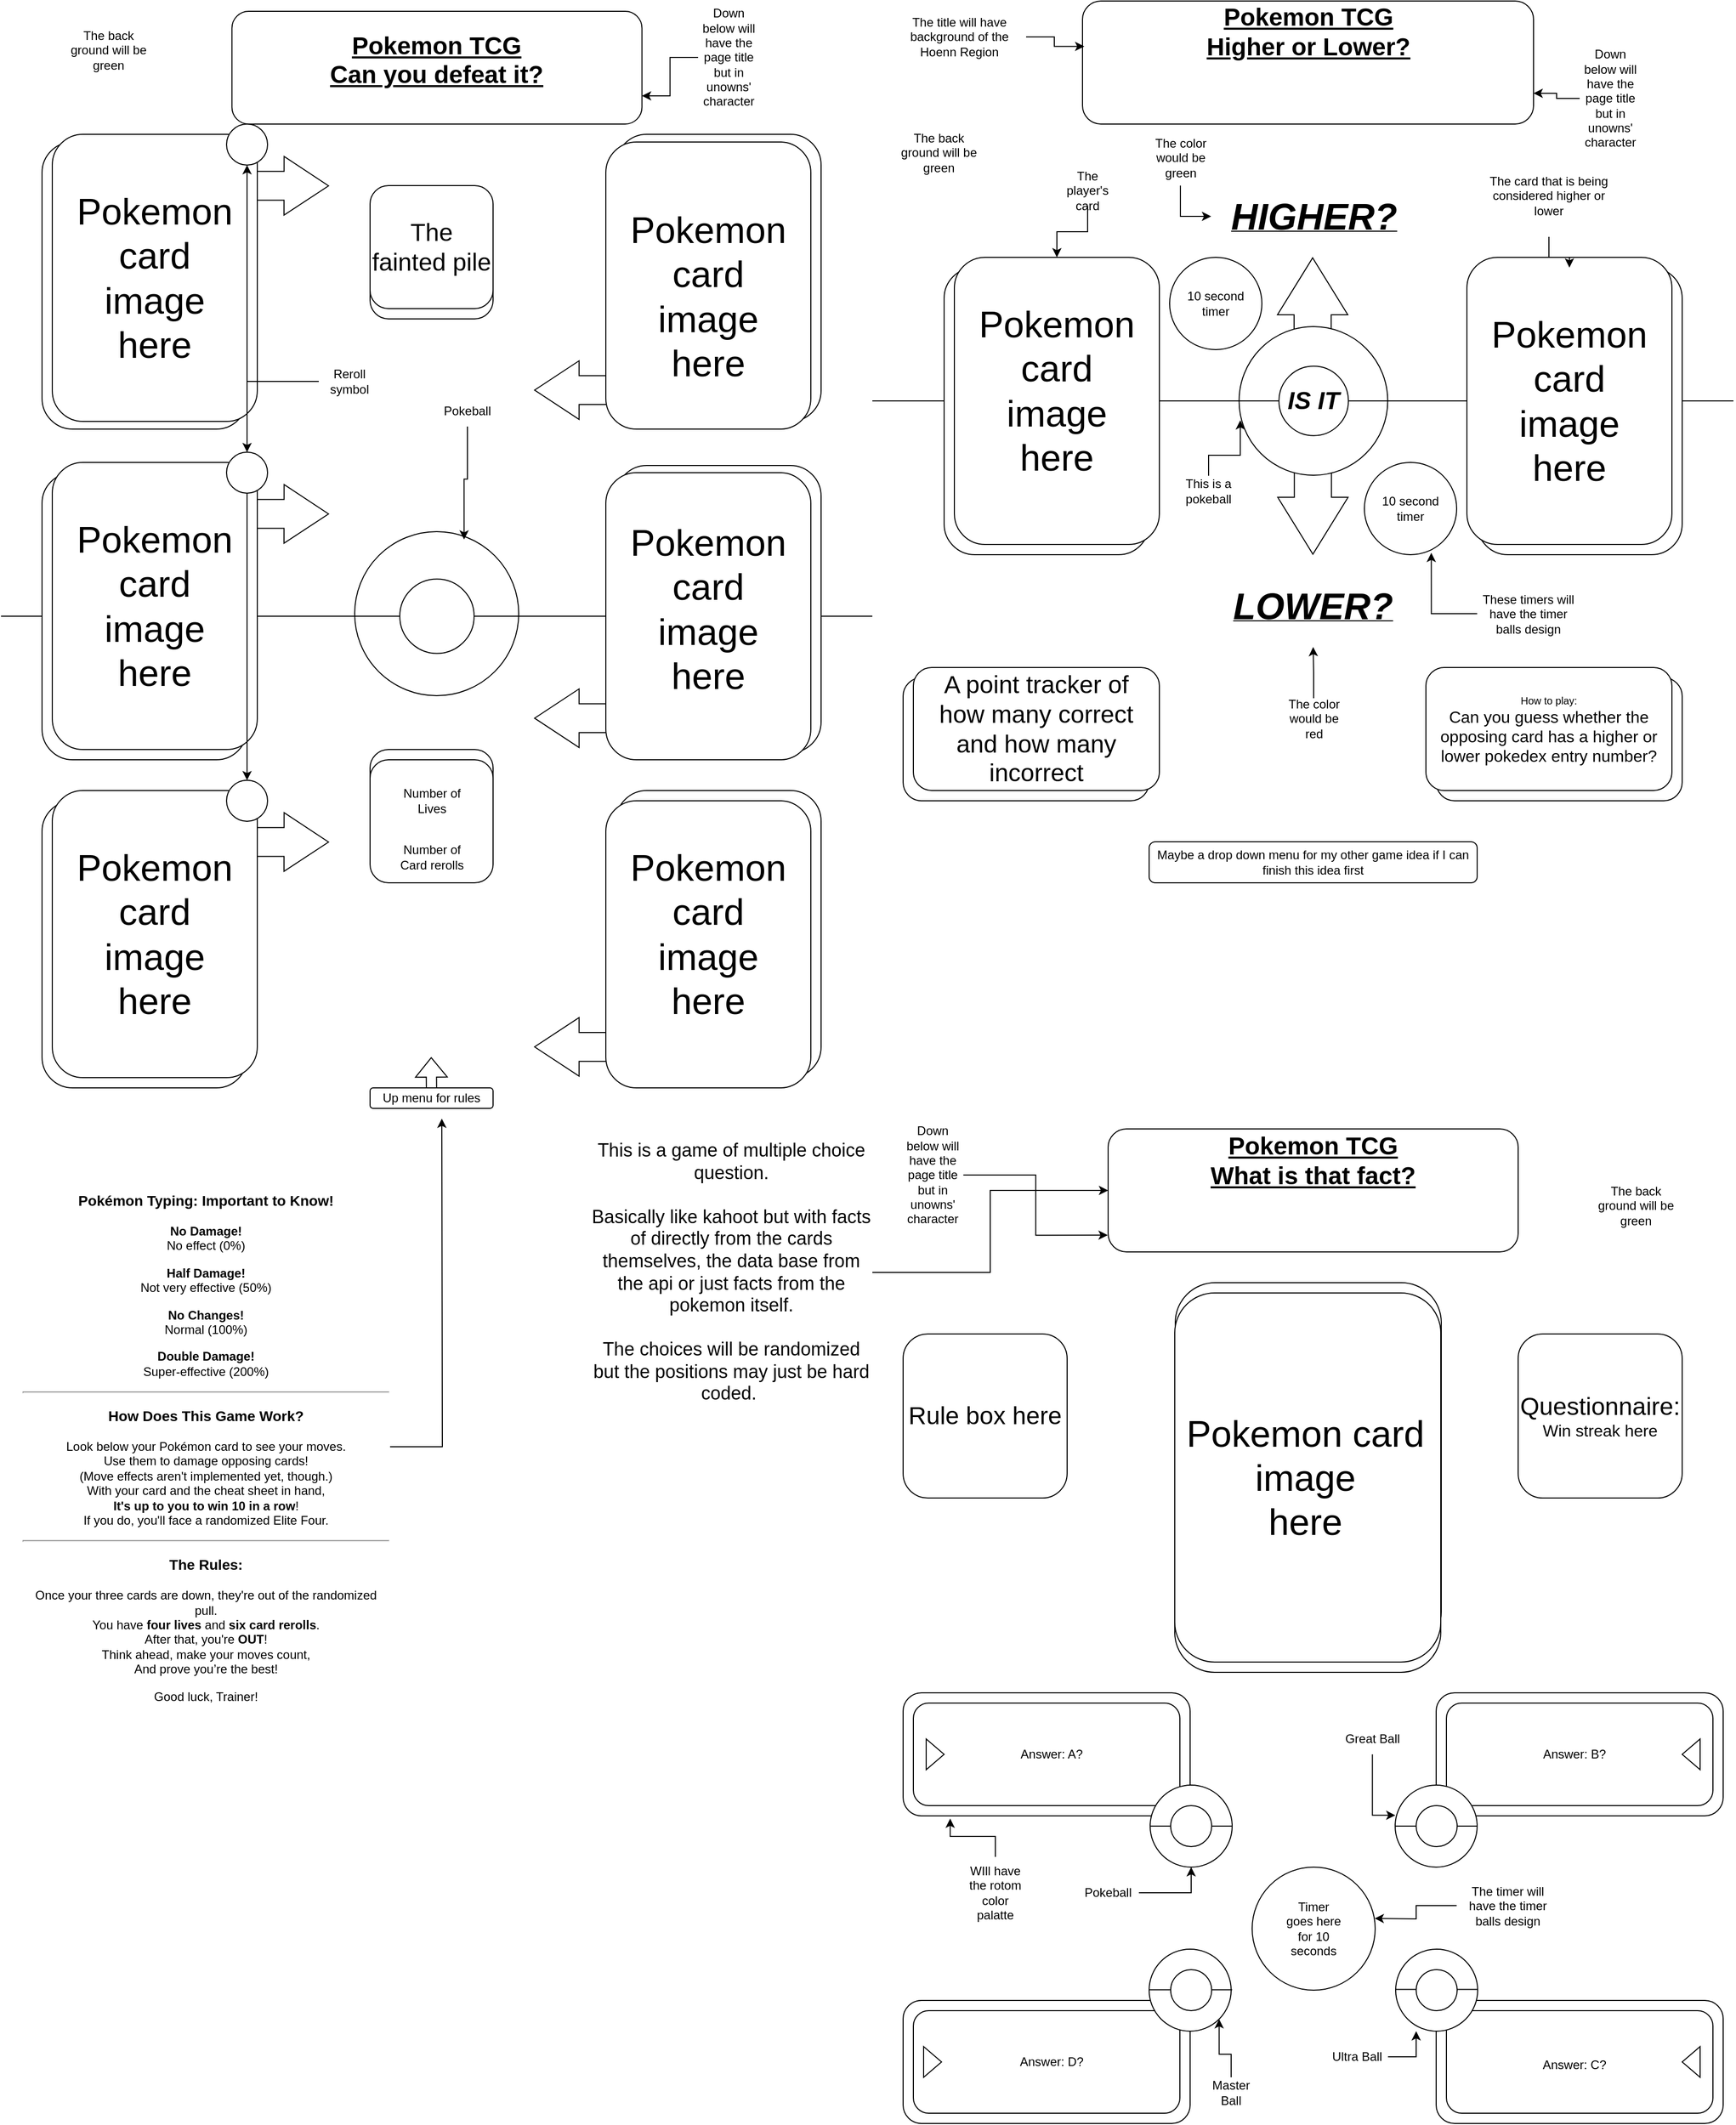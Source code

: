 <mxfile version="24.7.16">
  <diagram name="Page-1" id="gQNSO0fldPUX15JqT65q">
    <mxGraphModel dx="1193" dy="1967" grid="1" gridSize="10" guides="1" tooltips="1" connect="1" arrows="1" fold="1" page="1" pageScale="1" pageWidth="850" pageHeight="1100" math="0" shadow="0">
      <root>
        <mxCell id="0" />
        <mxCell id="1" parent="0" />
        <mxCell id="GwmX7n52m_noJ4MPf2nf-165" value="" style="shape=flexArrow;endArrow=classic;html=1;rounded=0;" edge="1" parent="1">
          <mxGeometry width="50" height="50" relative="1" as="geometry">
            <mxPoint x="420" y="-30" as="sourcePoint" />
            <mxPoint x="419.68" y="-70" as="targetPoint" />
          </mxGeometry>
        </mxCell>
        <mxCell id="GwmX7n52m_noJ4MPf2nf-162" value="" style="rounded=1;whiteSpace=wrap;html=1;" vertex="1" parent="1">
          <mxGeometry x="360" y="-370" width="120" height="120" as="geometry" />
        </mxCell>
        <mxCell id="GwmX7n52m_noJ4MPf2nf-132" value="" style="ellipse;whiteSpace=wrap;html=1;aspect=fixed;" vertex="1" parent="1">
          <mxGeometry x="345" y="-582.5" width="160" height="160" as="geometry" />
        </mxCell>
        <mxCell id="GwmX7n52m_noJ4MPf2nf-134" value="" style="endArrow=none;html=1;rounded=0;" edge="1" parent="1">
          <mxGeometry width="50" height="50" relative="1" as="geometry">
            <mxPoint y="-500" as="sourcePoint" />
            <mxPoint x="850" y="-500" as="targetPoint" />
          </mxGeometry>
        </mxCell>
        <mxCell id="GwmX7n52m_noJ4MPf2nf-127" value="" style="shape=flexArrow;endArrow=classic;html=1;rounded=0;width=28.125;endSize=14.131;endWidth=28.066;" edge="1" parent="1">
          <mxGeometry width="50" height="50" relative="1" as="geometry">
            <mxPoint x="640" y="-720.53" as="sourcePoint" />
            <mxPoint x="520" y="-720.53" as="targetPoint" />
          </mxGeometry>
        </mxCell>
        <mxCell id="GwmX7n52m_noJ4MPf2nf-125" value="" style="shape=flexArrow;endArrow=classic;html=1;rounded=0;width=28.125;endSize=14.131;endWidth=28.066;" edge="1" parent="1">
          <mxGeometry width="50" height="50" relative="1" as="geometry">
            <mxPoint x="640" y="-80" as="sourcePoint" />
            <mxPoint x="520" y="-80" as="targetPoint" />
          </mxGeometry>
        </mxCell>
        <mxCell id="GwmX7n52m_noJ4MPf2nf-126" value="" style="shape=flexArrow;endArrow=classic;html=1;rounded=0;width=28.125;endSize=14.131;endWidth=28.066;" edge="1" parent="1">
          <mxGeometry width="50" height="50" relative="1" as="geometry">
            <mxPoint x="640" y="-400.53" as="sourcePoint" />
            <mxPoint x="520" y="-400.53" as="targetPoint" />
          </mxGeometry>
        </mxCell>
        <mxCell id="GwmX7n52m_noJ4MPf2nf-124" value="" style="shape=flexArrow;endArrow=classic;html=1;rounded=0;width=28.125;endSize=14.131;endWidth=28.066;" edge="1" parent="1">
          <mxGeometry width="50" height="50" relative="1" as="geometry">
            <mxPoint x="190" y="-920" as="sourcePoint" />
            <mxPoint x="320" y="-919.74" as="targetPoint" />
          </mxGeometry>
        </mxCell>
        <mxCell id="GwmX7n52m_noJ4MPf2nf-123" value="" style="shape=flexArrow;endArrow=classic;html=1;rounded=0;width=28.125;endSize=14.131;endWidth=28.066;" edge="1" parent="1">
          <mxGeometry width="50" height="50" relative="1" as="geometry">
            <mxPoint x="190" y="-600" as="sourcePoint" />
            <mxPoint x="320" y="-599.74" as="targetPoint" />
          </mxGeometry>
        </mxCell>
        <mxCell id="GwmX7n52m_noJ4MPf2nf-121" value="" style="shape=flexArrow;endArrow=classic;html=1;rounded=0;width=28.125;endSize=14.131;endWidth=28.066;" edge="1" parent="1">
          <mxGeometry width="50" height="50" relative="1" as="geometry">
            <mxPoint x="190" y="-280" as="sourcePoint" />
            <mxPoint x="320" y="-279.74" as="targetPoint" />
          </mxGeometry>
        </mxCell>
        <mxCell id="5glFlV0Qo57VCIOPuQPb-4" value="" style="shape=flexArrow;endArrow=classic;html=1;rounded=0;endWidth=31.429;endSize=18.171;width=36.19;" parent="1" edge="1">
          <mxGeometry width="50" height="50" relative="1" as="geometry">
            <mxPoint x="1279.5" y="-730" as="sourcePoint" />
            <mxPoint x="1279.5" y="-850" as="targetPoint" />
          </mxGeometry>
        </mxCell>
        <mxCell id="5glFlV0Qo57VCIOPuQPb-5" value="" style="shape=flexArrow;endArrow=classic;html=1;rounded=0;endWidth=31.429;endSize=18.171;width=36.19;" parent="1" edge="1">
          <mxGeometry width="50" height="50" relative="1" as="geometry">
            <mxPoint x="1279.75" y="-680" as="sourcePoint" />
            <mxPoint x="1279.75" y="-560" as="targetPoint" />
          </mxGeometry>
        </mxCell>
        <mxCell id="GwmX7n52m_noJ4MPf2nf-8" value="" style="ellipse;whiteSpace=wrap;html=1;aspect=fixed;" vertex="1" parent="1">
          <mxGeometry x="1207.75" y="-782.5" width="145" height="145" as="geometry" />
        </mxCell>
        <mxCell id="GwmX7n52m_noJ4MPf2nf-17" value="" style="endArrow=none;html=1;rounded=0;" edge="1" parent="1">
          <mxGeometry width="50" height="50" relative="1" as="geometry">
            <mxPoint x="850" y="-710" as="sourcePoint" />
            <mxPoint x="1690" y="-710" as="targetPoint" />
          </mxGeometry>
        </mxCell>
        <mxCell id="GwmX7n52m_noJ4MPf2nf-12" value="" style="rounded=1;whiteSpace=wrap;html=1;" vertex="1" parent="1">
          <mxGeometry x="1440" y="-840" width="200" height="280" as="geometry" />
        </mxCell>
        <mxCell id="GwmX7n52m_noJ4MPf2nf-11" value="" style="rounded=1;whiteSpace=wrap;html=1;" vertex="1" parent="1">
          <mxGeometry x="920" y="-840" width="200" height="280" as="geometry" />
        </mxCell>
        <mxCell id="5glFlV0Qo57VCIOPuQPb-1" value="" style="rounded=1;whiteSpace=wrap;html=1;" parent="1" vertex="1">
          <mxGeometry x="1055" y="-1100" width="440" height="120" as="geometry" />
        </mxCell>
        <mxCell id="5glFlV0Qo57VCIOPuQPb-2" value="" style="rounded=1;whiteSpace=wrap;html=1;" parent="1" vertex="1">
          <mxGeometry x="930" y="-850" width="200" height="280" as="geometry" />
        </mxCell>
        <mxCell id="5glFlV0Qo57VCIOPuQPb-3" value="" style="rounded=1;whiteSpace=wrap;html=1;" parent="1" vertex="1">
          <mxGeometry x="1430" y="-850" width="200" height="280" as="geometry" />
        </mxCell>
        <mxCell id="5glFlV0Qo57VCIOPuQPb-6" value="&lt;u&gt;Pokemon TCG&lt;br&gt;Higher or Lower?&lt;/u&gt;" style="text;strokeColor=none;fillColor=none;html=1;fontSize=24;fontStyle=1;verticalAlign=middle;align=center;" parent="1" vertex="1">
          <mxGeometry x="1065" y="-1100" width="420" height="60" as="geometry" />
        </mxCell>
        <mxCell id="5glFlV0Qo57VCIOPuQPb-7" value="&lt;font style=&quot;font-size: 36px;&quot;&gt;Pokemon card image&lt;/font&gt;&lt;div&gt;&lt;span style=&quot;font-size: 36px;&quot;&gt;here&lt;/span&gt;&lt;/div&gt;" style="text;html=1;align=center;verticalAlign=middle;whiteSpace=wrap;rounded=0;" parent="1" vertex="1">
          <mxGeometry x="940" y="-850" width="180" height="260" as="geometry" />
        </mxCell>
        <mxCell id="5glFlV0Qo57VCIOPuQPb-8" value="&lt;font style=&quot;font-size: 36px;&quot;&gt;Pokemon card image&lt;/font&gt;&lt;div&gt;&lt;font style=&quot;font-size: 36px;&quot;&gt;here&lt;/font&gt;&lt;/div&gt;" style="text;html=1;align=center;verticalAlign=middle;whiteSpace=wrap;rounded=0;" parent="1" vertex="1">
          <mxGeometry x="1440" y="-840" width="180" height="260" as="geometry" />
        </mxCell>
        <mxCell id="5glFlV0Qo57VCIOPuQPb-10" value="&lt;b&gt;&lt;i&gt;&lt;u&gt;&lt;font style=&quot;font-size: 36px;&quot;&gt;HIGHER?&lt;/font&gt;&lt;/u&gt;&lt;/i&gt;&lt;/b&gt;" style="text;html=1;align=center;verticalAlign=middle;whiteSpace=wrap;rounded=0;" parent="1" vertex="1">
          <mxGeometry x="1180.5" y="-930" width="200" height="80" as="geometry" />
        </mxCell>
        <mxCell id="GwmX7n52m_noJ4MPf2nf-15" style="edgeStyle=orthogonalEdgeStyle;rounded=0;orthogonalLoop=1;jettySize=auto;html=1;entryX=0;entryY=0.5;entryDx=0;entryDy=0;" edge="1" parent="1" source="5glFlV0Qo57VCIOPuQPb-12" target="5glFlV0Qo57VCIOPuQPb-10">
          <mxGeometry relative="1" as="geometry" />
        </mxCell>
        <mxCell id="5glFlV0Qo57VCIOPuQPb-12" value="The color would be green" style="text;html=1;align=center;verticalAlign=middle;whiteSpace=wrap;rounded=0;" parent="1" vertex="1">
          <mxGeometry x="1120.5" y="-975" width="60" height="55" as="geometry" />
        </mxCell>
        <mxCell id="5glFlV0Qo57VCIOPuQPb-13" value="&lt;b&gt;&lt;i&gt;&lt;u&gt;&lt;font style=&quot;font-size: 36px;&quot;&gt;LOWER?&lt;/font&gt;&lt;/u&gt;&lt;/i&gt;&lt;/b&gt;" style="text;html=1;align=center;verticalAlign=middle;whiteSpace=wrap;rounded=0;" parent="1" vertex="1">
          <mxGeometry x="1180" y="-550" width="200" height="80" as="geometry" />
        </mxCell>
        <mxCell id="5glFlV0Qo57VCIOPuQPb-14" style="edgeStyle=orthogonalEdgeStyle;rounded=0;orthogonalLoop=1;jettySize=auto;html=1;" parent="1" source="5glFlV0Qo57VCIOPuQPb-15" target="5glFlV0Qo57VCIOPuQPb-13" edge="1">
          <mxGeometry relative="1" as="geometry" />
        </mxCell>
        <mxCell id="5glFlV0Qo57VCIOPuQPb-15" value="The color would be red" style="text;html=1;align=center;verticalAlign=middle;whiteSpace=wrap;rounded=0;" parent="1" vertex="1">
          <mxGeometry x="1250.5" y="-420" width="60" height="40" as="geometry" />
        </mxCell>
        <mxCell id="5glFlV0Qo57VCIOPuQPb-17" style="edgeStyle=orthogonalEdgeStyle;rounded=0;orthogonalLoop=1;jettySize=auto;html=1;" parent="1" source="5glFlV0Qo57VCIOPuQPb-18" target="5glFlV0Qo57VCIOPuQPb-7" edge="1">
          <mxGeometry relative="1" as="geometry" />
        </mxCell>
        <mxCell id="5glFlV0Qo57VCIOPuQPb-18" value="The player&#39;s&lt;div&gt;card&lt;/div&gt;" style="text;html=1;align=center;verticalAlign=middle;whiteSpace=wrap;rounded=0;" parent="1" vertex="1">
          <mxGeometry x="1030" y="-930" width="60" height="30" as="geometry" />
        </mxCell>
        <mxCell id="5glFlV0Qo57VCIOPuQPb-19" style="edgeStyle=orthogonalEdgeStyle;rounded=0;orthogonalLoop=1;jettySize=auto;html=1;" parent="1" source="5glFlV0Qo57VCIOPuQPb-20" target="5glFlV0Qo57VCIOPuQPb-8" edge="1">
          <mxGeometry relative="1" as="geometry" />
        </mxCell>
        <mxCell id="5glFlV0Qo57VCIOPuQPb-20" value="The card that is being considered higher or lower" style="text;html=1;align=center;verticalAlign=middle;whiteSpace=wrap;rounded=0;" parent="1" vertex="1">
          <mxGeometry x="1450" y="-950" width="120" height="80" as="geometry" />
        </mxCell>
        <mxCell id="5glFlV0Qo57VCIOPuQPb-21" style="edgeStyle=orthogonalEdgeStyle;rounded=0;orthogonalLoop=1;jettySize=auto;html=1;entryX=0.004;entryY=0.369;entryDx=0;entryDy=0;entryPerimeter=0;" parent="1" source="5glFlV0Qo57VCIOPuQPb-22" target="5glFlV0Qo57VCIOPuQPb-1" edge="1">
          <mxGeometry relative="1" as="geometry" />
        </mxCell>
        <mxCell id="5glFlV0Qo57VCIOPuQPb-22" value="The title will have background of the Hoenn Region" style="text;html=1;align=center;verticalAlign=middle;whiteSpace=wrap;rounded=0;" parent="1" vertex="1">
          <mxGeometry x="870" y="-1090" width="130" height="50" as="geometry" />
        </mxCell>
        <mxCell id="5glFlV0Qo57VCIOPuQPb-23" value="Down below will have the page title but in unowns&#39; character" style="text;html=1;align=center;verticalAlign=middle;whiteSpace=wrap;rounded=0;" parent="1" vertex="1">
          <mxGeometry x="1540" y="-1020" width="60" height="30" as="geometry" />
        </mxCell>
        <mxCell id="5glFlV0Qo57VCIOPuQPb-24" style="edgeStyle=orthogonalEdgeStyle;rounded=0;orthogonalLoop=1;jettySize=auto;html=1;entryX=1;entryY=0.75;entryDx=0;entryDy=0;" parent="1" source="5glFlV0Qo57VCIOPuQPb-23" target="5glFlV0Qo57VCIOPuQPb-1" edge="1">
          <mxGeometry relative="1" as="geometry" />
        </mxCell>
        <mxCell id="GwmX7n52m_noJ4MPf2nf-3" value="" style="rounded=1;whiteSpace=wrap;html=1;" vertex="1" parent="1">
          <mxGeometry x="880" y="-440" width="240" height="120" as="geometry" />
        </mxCell>
        <mxCell id="GwmX7n52m_noJ4MPf2nf-5" value="" style="rounded=1;whiteSpace=wrap;html=1;" vertex="1" parent="1">
          <mxGeometry x="1400" y="-440" width="240" height="120" as="geometry" />
        </mxCell>
        <mxCell id="GwmX7n52m_noJ4MPf2nf-6" value="The back ground will be green&lt;div&gt;&lt;br&gt;&lt;/div&gt;" style="text;html=1;align=center;verticalAlign=middle;whiteSpace=wrap;rounded=0;" vertex="1" parent="1">
          <mxGeometry x="870" y="-970" width="90" height="50" as="geometry" />
        </mxCell>
        <mxCell id="GwmX7n52m_noJ4MPf2nf-7" value="" style="ellipse;whiteSpace=wrap;html=1;aspect=fixed;" vertex="1" parent="1">
          <mxGeometry x="1246.63" y="-743.88" width="67.75" height="67.75" as="geometry" />
        </mxCell>
        <mxCell id="5glFlV0Qo57VCIOPuQPb-9" value="&lt;span style=&quot;font-size: 24px;&quot;&gt;&lt;b&gt;&lt;i&gt;IS IT&lt;/i&gt;&lt;/b&gt;&lt;/span&gt;" style="text;html=1;align=center;verticalAlign=middle;whiteSpace=wrap;rounded=0;" parent="1" vertex="1">
          <mxGeometry x="1253.25" y="-730" width="54.5" height="40" as="geometry" />
        </mxCell>
        <mxCell id="GwmX7n52m_noJ4MPf2nf-13" value="&lt;font style=&quot;font-size: 10px;&quot;&gt;How to play:&lt;/font&gt;&lt;div&gt;&lt;font size=&quot;3&quot;&gt;Can you guess whether the opposing card has a higher or lower pokedex entry number?&lt;/font&gt;&lt;/div&gt;" style="rounded=1;whiteSpace=wrap;html=1;" vertex="1" parent="1">
          <mxGeometry x="1390" y="-450" width="240" height="120" as="geometry" />
        </mxCell>
        <mxCell id="GwmX7n52m_noJ4MPf2nf-14" value="" style="rounded=1;whiteSpace=wrap;html=1;" vertex="1" parent="1">
          <mxGeometry x="890" y="-450" width="240" height="120" as="geometry" />
        </mxCell>
        <mxCell id="GwmX7n52m_noJ4MPf2nf-4" value="&lt;font style=&quot;font-size: 24px;&quot;&gt;A point tracker of how many correct and how many incorrect&lt;/font&gt;" style="text;html=1;align=center;verticalAlign=middle;whiteSpace=wrap;rounded=0;" vertex="1" parent="1">
          <mxGeometry x="900" y="-440" width="220" height="100" as="geometry" />
        </mxCell>
        <mxCell id="GwmX7n52m_noJ4MPf2nf-18" value="This is a pokemball" style="text;html=1;align=center;verticalAlign=middle;whiteSpace=wrap;rounded=0;" vertex="1" parent="1">
          <mxGeometry x="1330" y="-630" width="60" height="30" as="geometry" />
        </mxCell>
        <mxCell id="GwmX7n52m_noJ4MPf2nf-25" value="" style="ellipse;whiteSpace=wrap;html=1;aspect=fixed;" vertex="1" parent="1">
          <mxGeometry x="1330" y="-650" width="90" height="90" as="geometry" />
        </mxCell>
        <mxCell id="GwmX7n52m_noJ4MPf2nf-26" value="" style="ellipse;whiteSpace=wrap;html=1;aspect=fixed;" vertex="1" parent="1">
          <mxGeometry x="1140" y="-850" width="90" height="90" as="geometry" />
        </mxCell>
        <mxCell id="GwmX7n52m_noJ4MPf2nf-27" value="10 second timer&lt;span style=&quot;color: rgba(0, 0, 0, 0); font-family: monospace; font-size: 0px; text-align: start; text-wrap: nowrap;&quot;&gt;%3CmxGraphModel%3E%3Croot%3E%3CmxCell%20id%3D%220%22%2F%3E%3CmxCell%20id%3D%221%22%20parent%3D%220%22%2F%3E%3CmxCell%20id%3D%222%22%20value%3D%22%22%20style%3D%22ellipse%3BwhiteSpace%3Dwrap%3Bhtml%3D1%3Baspect%3Dfixed%3B%22%20vertex%3D%221%22%20parent%3D%221%22%3E%3CmxGeometry%20x%3D%221330%22%20y%3D%22-650%22%20width%3D%2290%22%20height%3D%2290%22%20as%3D%22geometry%22%2F%3E%3C%2FmxCell%3E%3C%2Froot%3E%3C%2FmxGraphModel%3E&lt;/span&gt;" style="text;html=1;align=center;verticalAlign=middle;whiteSpace=wrap;rounded=0;" vertex="1" parent="1">
          <mxGeometry x="1155" y="-820" width="60" height="30" as="geometry" />
        </mxCell>
        <mxCell id="GwmX7n52m_noJ4MPf2nf-29" value="10 second timer&lt;span style=&quot;color: rgba(0, 0, 0, 0); font-family: monospace; font-size: 0px; text-align: start; text-wrap: nowrap;&quot;&gt;%3CmxGraphModel%3E%3Croot%3E%3CmxCell%20id%3D%220%22%2F%3E%3CmxCell%20id%3D%221%22%20parent%3D%220%22%2F%3E%3CmxCell%20id%3D%222%22%20value%3D%22%22%20style%3D%22ellipse%3BwhiteSpace%3Dwrap%3Bhtml%3D1%3Baspect%3Dfixed%3B%22%20vertex%3D%221%22%20parent%3D%221%22%3E%3CmxGeometry%20x%3D%221330%22%20y%3D%22-650%22%20width%3D%2290%22%20height%3D%2290%22%20as%3D%22geometry%22%2F%3E%3C%2FmxCell%3E%3C%2Froot%3E%3C%2FmxGraphModel%3E&lt;/span&gt;" style="text;html=1;align=center;verticalAlign=middle;whiteSpace=wrap;rounded=0;" vertex="1" parent="1">
          <mxGeometry x="1345" y="-640" width="60" height="70" as="geometry" />
        </mxCell>
        <mxCell id="GwmX7n52m_noJ4MPf2nf-30" value="Maybe a drop down menu for my other game idea if I can finish this idea first" style="rounded=1;whiteSpace=wrap;html=1;" vertex="1" parent="1">
          <mxGeometry x="1120" y="-280" width="320" height="40" as="geometry" />
        </mxCell>
        <mxCell id="GwmX7n52m_noJ4MPf2nf-32" value="&lt;u style=&quot;font-size: 24px; font-weight: 700; text-wrap: nowrap;&quot;&gt;Pokemon TCG&lt;br&gt;What is that fact?&lt;/u&gt;&lt;div&gt;&lt;u style=&quot;font-size: 24px; font-weight: 700; text-wrap: nowrap;&quot;&gt;&lt;br&gt;&lt;/u&gt;&lt;/div&gt;&lt;div&gt;&lt;u style=&quot;font-size: 24px; font-weight: 700; text-wrap: nowrap;&quot;&gt;&lt;br&gt;&lt;/u&gt;&lt;/div&gt;" style="rounded=1;whiteSpace=wrap;html=1;" vertex="1" parent="1">
          <mxGeometry x="1080" width="400" height="120" as="geometry" />
        </mxCell>
        <mxCell id="GwmX7n52m_noJ4MPf2nf-90" style="edgeStyle=orthogonalEdgeStyle;rounded=0;orthogonalLoop=1;jettySize=auto;html=1;entryX=0;entryY=0.5;entryDx=0;entryDy=0;" edge="1" parent="1" source="GwmX7n52m_noJ4MPf2nf-33" target="GwmX7n52m_noJ4MPf2nf-32">
          <mxGeometry relative="1" as="geometry">
            <mxPoint x="850" y="340" as="targetPoint" />
          </mxGeometry>
        </mxCell>
        <mxCell id="GwmX7n52m_noJ4MPf2nf-33" value="&lt;font style=&quot;font-size: 18px;&quot;&gt;This is a game of multiple choice question.&lt;br&gt;&lt;br&gt;Basically like kahoot but with facts of directly from the cards themselves, the data base from the api or just facts from the pokemon itself.&lt;/font&gt;&lt;div&gt;&lt;font style=&quot;font-size: 18px;&quot;&gt;&lt;br&gt;&lt;/font&gt;&lt;/div&gt;&lt;div&gt;&lt;font style=&quot;font-size: 18px;&quot;&gt;The choices will be randomized but the positions may just be hard coded.&amp;nbsp;&lt;/font&gt;&lt;/div&gt;" style="text;html=1;align=center;verticalAlign=middle;whiteSpace=wrap;rounded=0;" vertex="1" parent="1">
          <mxGeometry x="575" y="10" width="275" height="260" as="geometry" />
        </mxCell>
        <mxCell id="GwmX7n52m_noJ4MPf2nf-39" value="" style="rounded=1;whiteSpace=wrap;html=1;" vertex="1" parent="1">
          <mxGeometry x="1145.5" y="150" width="259.5" height="360" as="geometry" />
        </mxCell>
        <mxCell id="GwmX7n52m_noJ4MPf2nf-40" value="" style="rounded=1;whiteSpace=wrap;html=1;" vertex="1" parent="1">
          <mxGeometry x="1145" y="170" width="259.5" height="360" as="geometry" />
        </mxCell>
        <mxCell id="GwmX7n52m_noJ4MPf2nf-41" value="" style="rounded=1;whiteSpace=wrap;html=1;" vertex="1" parent="1">
          <mxGeometry x="1145" y="160" width="259.5" height="360" as="geometry" />
        </mxCell>
        <mxCell id="GwmX7n52m_noJ4MPf2nf-42" value="&lt;font style=&quot;font-size: 36px;&quot;&gt;Pokemon card image&lt;/font&gt;&lt;div&gt;&lt;span style=&quot;font-size: 36px;&quot;&gt;here&lt;/span&gt;&lt;/div&gt;" style="text;html=1;align=center;verticalAlign=middle;whiteSpace=wrap;rounded=0;" vertex="1" parent="1">
          <mxGeometry x="1155" y="170" width="235" height="340" as="geometry" />
        </mxCell>
        <mxCell id="GwmX7n52m_noJ4MPf2nf-43" value="" style="rounded=1;whiteSpace=wrap;html=1;" vertex="1" parent="1">
          <mxGeometry x="880" y="550" width="280" height="120" as="geometry" />
        </mxCell>
        <mxCell id="GwmX7n52m_noJ4MPf2nf-45" value="" style="rounded=1;whiteSpace=wrap;html=1;" vertex="1" parent="1">
          <mxGeometry x="880" y="850" width="280" height="120" as="geometry" />
        </mxCell>
        <mxCell id="GwmX7n52m_noJ4MPf2nf-64" style="edgeStyle=orthogonalEdgeStyle;rounded=0;orthogonalLoop=1;jettySize=auto;html=1;entryX=0.5;entryY=1;entryDx=0;entryDy=0;" edge="1" parent="1" source="GwmX7n52m_noJ4MPf2nf-63" target="GwmX7n52m_noJ4MPf2nf-48">
          <mxGeometry relative="1" as="geometry" />
        </mxCell>
        <mxCell id="GwmX7n52m_noJ4MPf2nf-63" value="Pokeball" style="text;html=1;align=center;verticalAlign=middle;whiteSpace=wrap;rounded=0;" vertex="1" parent="1">
          <mxGeometry x="1050" y="730" width="60" height="30" as="geometry" />
        </mxCell>
        <mxCell id="GwmX7n52m_noJ4MPf2nf-65" value="&lt;div&gt;Great Ball&lt;/div&gt;" style="text;html=1;align=center;verticalAlign=middle;whiteSpace=wrap;rounded=0;" vertex="1" parent="1">
          <mxGeometry x="1307.75" y="580" width="60" height="30" as="geometry" />
        </mxCell>
        <mxCell id="GwmX7n52m_noJ4MPf2nf-67" style="edgeStyle=orthogonalEdgeStyle;rounded=0;orthogonalLoop=1;jettySize=auto;html=1;entryX=0.003;entryY=0.368;entryDx=0;entryDy=0;entryPerimeter=0;" edge="1" parent="1" source="GwmX7n52m_noJ4MPf2nf-65" target="GwmX7n52m_noJ4MPf2nf-50">
          <mxGeometry relative="1" as="geometry" />
        </mxCell>
        <mxCell id="GwmX7n52m_noJ4MPf2nf-68" value="Ultra Ball" style="text;html=1;align=center;verticalAlign=middle;whiteSpace=wrap;rounded=0;" vertex="1" parent="1">
          <mxGeometry x="1293" y="890" width="60" height="30" as="geometry" />
        </mxCell>
        <mxCell id="GwmX7n52m_noJ4MPf2nf-69" style="edgeStyle=orthogonalEdgeStyle;rounded=0;orthogonalLoop=1;jettySize=auto;html=1;entryX=0.25;entryY=1;entryDx=0;entryDy=0;entryPerimeter=0;" edge="1" parent="1" source="GwmX7n52m_noJ4MPf2nf-68" target="GwmX7n52m_noJ4MPf2nf-49">
          <mxGeometry relative="1" as="geometry" />
        </mxCell>
        <mxCell id="GwmX7n52m_noJ4MPf2nf-85" style="edgeStyle=orthogonalEdgeStyle;rounded=0;orthogonalLoop=1;jettySize=auto;html=1;entryX=1;entryY=1;entryDx=0;entryDy=0;" edge="1" parent="1" source="GwmX7n52m_noJ4MPf2nf-70" target="GwmX7n52m_noJ4MPf2nf-79">
          <mxGeometry relative="1" as="geometry" />
        </mxCell>
        <mxCell id="GwmX7n52m_noJ4MPf2nf-70" value="Master Ball" style="text;html=1;align=center;verticalAlign=middle;whiteSpace=wrap;rounded=0;" vertex="1" parent="1">
          <mxGeometry x="1170" y="925" width="60" height="30" as="geometry" />
        </mxCell>
        <mxCell id="GwmX7n52m_noJ4MPf2nf-73" value="" style="rounded=1;whiteSpace=wrap;html=1;" vertex="1" parent="1">
          <mxGeometry x="890" y="560" width="260" height="100" as="geometry" />
        </mxCell>
        <mxCell id="GwmX7n52m_noJ4MPf2nf-48" value="" style="ellipse;whiteSpace=wrap;html=1;aspect=fixed;" vertex="1" parent="1">
          <mxGeometry x="1121" y="640" width="80" height="80" as="geometry" />
        </mxCell>
        <mxCell id="GwmX7n52m_noJ4MPf2nf-57" value="" style="endArrow=none;html=1;rounded=0;entryX=0;entryY=0.5;entryDx=0;entryDy=0;exitX=1;exitY=0.5;exitDx=0;exitDy=0;" edge="1" parent="1">
          <mxGeometry width="50" height="50" relative="1" as="geometry">
            <mxPoint x="1201" y="680" as="sourcePoint" />
            <mxPoint x="1121" y="680" as="targetPoint" />
          </mxGeometry>
        </mxCell>
        <mxCell id="GwmX7n52m_noJ4MPf2nf-51" value="" style="ellipse;whiteSpace=wrap;html=1;aspect=fixed;" vertex="1" parent="1">
          <mxGeometry x="1141" y="660" width="40" height="40" as="geometry" />
        </mxCell>
        <mxCell id="GwmX7n52m_noJ4MPf2nf-76" value="" style="rounded=1;whiteSpace=wrap;html=1;" vertex="1" parent="1">
          <mxGeometry x="1400" y="550" width="280" height="120" as="geometry" />
        </mxCell>
        <mxCell id="GwmX7n52m_noJ4MPf2nf-77" value="" style="rounded=1;whiteSpace=wrap;html=1;" vertex="1" parent="1">
          <mxGeometry x="1410" y="560" width="260" height="100" as="geometry" />
        </mxCell>
        <mxCell id="GwmX7n52m_noJ4MPf2nf-50" value="" style="ellipse;whiteSpace=wrap;html=1;aspect=fixed;" vertex="1" parent="1">
          <mxGeometry x="1360" y="640" width="80" height="80" as="geometry" />
        </mxCell>
        <mxCell id="GwmX7n52m_noJ4MPf2nf-59" value="" style="endArrow=none;html=1;rounded=0;entryX=0;entryY=0.5;entryDx=0;entryDy=0;exitX=1;exitY=0.5;exitDx=0;exitDy=0;" edge="1" parent="1">
          <mxGeometry width="50" height="50" relative="1" as="geometry">
            <mxPoint x="1440" y="680" as="sourcePoint" />
            <mxPoint x="1360" y="680" as="targetPoint" />
          </mxGeometry>
        </mxCell>
        <mxCell id="GwmX7n52m_noJ4MPf2nf-53" value="" style="ellipse;whiteSpace=wrap;html=1;aspect=fixed;" vertex="1" parent="1">
          <mxGeometry x="1380.5" y="660" width="40" height="40" as="geometry" />
        </mxCell>
        <mxCell id="GwmX7n52m_noJ4MPf2nf-78" value="" style="rounded=1;whiteSpace=wrap;html=1;" vertex="1" parent="1">
          <mxGeometry x="890" y="860" width="260" height="100" as="geometry" />
        </mxCell>
        <mxCell id="GwmX7n52m_noJ4MPf2nf-81" value="" style="endArrow=none;html=1;rounded=0;entryX=0;entryY=0.5;entryDx=0;entryDy=0;exitX=1;exitY=0.5;exitDx=0;exitDy=0;" edge="1" parent="1" target="GwmX7n52m_noJ4MPf2nf-79">
          <mxGeometry width="50" height="50" relative="1" as="geometry">
            <mxPoint x="1201" y="839.57" as="sourcePoint" />
            <mxPoint x="1121" y="839.57" as="targetPoint" />
          </mxGeometry>
        </mxCell>
        <mxCell id="GwmX7n52m_noJ4MPf2nf-79" value="" style="ellipse;whiteSpace=wrap;html=1;aspect=fixed;" vertex="1" parent="1">
          <mxGeometry x="1120" y="800" width="80" height="80" as="geometry" />
        </mxCell>
        <mxCell id="GwmX7n52m_noJ4MPf2nf-82" value="" style="endArrow=none;html=1;rounded=0;entryX=0;entryY=0.5;entryDx=0;entryDy=0;exitX=1;exitY=0.5;exitDx=0;exitDy=0;" edge="1" parent="1">
          <mxGeometry width="50" height="50" relative="1" as="geometry">
            <mxPoint x="1200.5" y="839.57" as="sourcePoint" />
            <mxPoint x="1120.5" y="839.57" as="targetPoint" />
          </mxGeometry>
        </mxCell>
        <mxCell id="GwmX7n52m_noJ4MPf2nf-52" value="" style="ellipse;whiteSpace=wrap;html=1;aspect=fixed;" vertex="1" parent="1">
          <mxGeometry x="1141" y="820" width="40" height="40" as="geometry" />
        </mxCell>
        <mxCell id="GwmX7n52m_noJ4MPf2nf-83" value="" style="rounded=1;whiteSpace=wrap;html=1;" vertex="1" parent="1">
          <mxGeometry x="1400" y="850" width="280" height="120" as="geometry" />
        </mxCell>
        <mxCell id="GwmX7n52m_noJ4MPf2nf-84" value="" style="rounded=1;whiteSpace=wrap;html=1;" vertex="1" parent="1">
          <mxGeometry x="1410" y="860" width="260" height="100" as="geometry" />
        </mxCell>
        <mxCell id="GwmX7n52m_noJ4MPf2nf-49" value="" style="ellipse;whiteSpace=wrap;html=1;aspect=fixed;" vertex="1" parent="1">
          <mxGeometry x="1360.5" y="800" width="80" height="80" as="geometry" />
        </mxCell>
        <mxCell id="GwmX7n52m_noJ4MPf2nf-62" value="" style="endArrow=none;html=1;rounded=0;entryX=0;entryY=0.5;entryDx=0;entryDy=0;exitX=1;exitY=0.5;exitDx=0;exitDy=0;" edge="1" parent="1">
          <mxGeometry width="50" height="50" relative="1" as="geometry">
            <mxPoint x="1440" y="839.26" as="sourcePoint" />
            <mxPoint x="1360" y="839.26" as="targetPoint" />
          </mxGeometry>
        </mxCell>
        <mxCell id="GwmX7n52m_noJ4MPf2nf-55" value="" style="ellipse;whiteSpace=wrap;html=1;aspect=fixed;" vertex="1" parent="1">
          <mxGeometry x="1380.5" y="820" width="40" height="40" as="geometry" />
        </mxCell>
        <mxCell id="GwmX7n52m_noJ4MPf2nf-87" value="WIll have the rotom color palatte" style="text;html=1;align=center;verticalAlign=middle;whiteSpace=wrap;rounded=0;" vertex="1" parent="1">
          <mxGeometry x="940" y="710" width="60" height="70" as="geometry" />
        </mxCell>
        <mxCell id="GwmX7n52m_noJ4MPf2nf-88" style="edgeStyle=orthogonalEdgeStyle;rounded=0;orthogonalLoop=1;jettySize=auto;html=1;entryX=0.164;entryY=1.022;entryDx=0;entryDy=0;entryPerimeter=0;" edge="1" parent="1" source="GwmX7n52m_noJ4MPf2nf-87" target="GwmX7n52m_noJ4MPf2nf-43">
          <mxGeometry relative="1" as="geometry" />
        </mxCell>
        <mxCell id="GwmX7n52m_noJ4MPf2nf-89" value="&lt;font style=&quot;font-size: 24px;&quot;&gt;Questionnaire:&lt;/font&gt;&lt;div&gt;&lt;font size=&quot;3&quot;&gt;Win streak here&lt;/font&gt;&lt;/div&gt;" style="rounded=1;whiteSpace=wrap;html=1;" vertex="1" parent="1">
          <mxGeometry x="1480" y="200" width="160" height="160" as="geometry" />
        </mxCell>
        <mxCell id="GwmX7n52m_noJ4MPf2nf-91" value="" style="triangle;whiteSpace=wrap;html=1;" vertex="1" parent="1">
          <mxGeometry x="902.5" y="595" width="17.5" height="30" as="geometry" />
        </mxCell>
        <mxCell id="GwmX7n52m_noJ4MPf2nf-92" value="" style="triangle;whiteSpace=wrap;html=1;" vertex="1" parent="1">
          <mxGeometry x="900" y="895" width="17.5" height="30" as="geometry" />
        </mxCell>
        <mxCell id="GwmX7n52m_noJ4MPf2nf-94" value="" style="triangle;whiteSpace=wrap;html=1;direction=west;" vertex="1" parent="1">
          <mxGeometry x="1640" y="595" width="17.5" height="30" as="geometry" />
        </mxCell>
        <mxCell id="GwmX7n52m_noJ4MPf2nf-95" value="" style="triangle;whiteSpace=wrap;html=1;direction=west;" vertex="1" parent="1">
          <mxGeometry x="1640" y="895" width="17.5" height="30" as="geometry" />
        </mxCell>
        <mxCell id="GwmX7n52m_noJ4MPf2nf-96" value="Answer: A?" style="text;html=1;align=center;verticalAlign=middle;whiteSpace=wrap;rounded=0;" vertex="1" parent="1">
          <mxGeometry x="920" y="587.5" width="210" height="45" as="geometry" />
        </mxCell>
        <mxCell id="GwmX7n52m_noJ4MPf2nf-97" value="Answer: B?&lt;span style=&quot;color: rgba(0, 0, 0, 0); font-family: monospace; font-size: 0px; text-align: start; text-wrap: nowrap;&quot;&gt;%3CmxGraphModel%3E%3Croot%3E%3CmxCell%20id%3D%220%22%2F%3E%3CmxCell%20id%3D%221%22%20parent%3D%220%22%2F%3E%3CmxCell%20id%3D%222%22%20value%3D%22Answer%3A%20A%3F%22%20style%3D%22text%3Bhtml%3D1%3Balign%3Dcenter%3BverticalAlign%3Dmiddle%3BwhiteSpace%3Dwrap%3Brounded%3D0%3B%22%20vertex%3D%221%22%20parent%3D%221%22%3E%3CmxGeometry%20x%3D%22920%22%20y%3D%22587.5%22%20width%3D%22210%22%20height%3D%2245%22%20as%3D%22geometry%22%2F%3E%3C%2FmxCell%3E%3C%2Froot%3E%3C%2FmxGraphModel%3E&lt;/span&gt;" style="text;html=1;align=center;verticalAlign=middle;whiteSpace=wrap;rounded=0;" vertex="1" parent="1">
          <mxGeometry x="1430" y="587.5" width="210" height="45" as="geometry" />
        </mxCell>
        <mxCell id="GwmX7n52m_noJ4MPf2nf-98" value="Answer: C&lt;span style=&quot;color: rgba(0, 0, 0, 0); font-family: monospace; font-size: 0px; text-align: start; text-wrap: nowrap;&quot;&gt;%3CmxGraphModel%3E%3Croot%3E%3CmxCell%20id%3D%220%22%2F%3E%3CmxCell%20id%3D%221%22%20parent%3D%220%22%2F%3E%3CmxCell%20id%3D%222%22%20value%3D%22Answer%3A%20B%3F%26lt%3Bspan%20style%3D%26quot%3Bcolor%3A%20rgba(0%2C%200%2C%200%2C%200)%3B%20font-family%3A%20monospace%3B%20font-size%3A%200px%3B%20text-align%3A%20start%3B%20text-wrap%3A%20nowrap%3B%26quot%3B%26gt%3B%253CmxGraphModel%253E%253Croot%253E%253CmxCell%2520id%253D%25220%2522%252F%253E%253CmxCell%2520id%253D%25221%2522%2520parent%253D%25220%2522%252F%253E%253CmxCell%2520id%253D%25222%2522%2520value%253D%2522Answer%253A%2520A%253F%2522%2520style%253D%2522text%253Bhtml%253D1%253Balign%253Dcenter%253BverticalAlign%253Dmiddle%253BwhiteSpace%253Dwrap%253Brounded%253D0%253B%2522%2520vertex%253D%25221%2522%2520parent%253D%25221%2522%253E%253CmxGeometry%2520x%253D%2522920%2522%2520y%253D%2522587.5%2522%2520width%253D%2522210%2522%2520height%253D%252245%2522%2520as%253D%2522geometry%2522%252F%253E%253C%252FmxCell%253E%253C%252Froot%253E%253C%252FmxGraphModel%253E%26lt%3B%2Fspan%26gt%3B%22%20style%3D%22text%3Bhtml%3D1%3Balign%3Dcenter%3BverticalAlign%3Dmiddle%3BwhiteSpace%3Dwrap%3Brounded%3D0%3B%22%20vertex%3D%221%22%20parent%3D%221%22%3E%3CmxGeometry%20x%3D%221430%22%20y%3D%22587.5%22%20width%3D%22210%22%20height%3D%2245%22%20as%3D%22geometry%22%2F%3E%3C%2FmxCell%3E%3C%2Froot%3E%3C%2FmxGraphModel%3E&lt;/span&gt;?&lt;span style=&quot;color: rgba(0, 0, 0, 0); font-family: monospace; font-size: 0px; text-align: start; text-wrap: nowrap;&quot;&gt;%3CmxGraphModel%3E%3Croot%3E%3CmxCell%20id%3D%220%22%2F%3E%3CmxCell%20id%3D%221%22%20parent%3D%220%22%2F%3E%3CmxCell%20id%3D%222%22%20value%3D%22Answer%3A%20A%3F%22%20style%3D%22text%3Bhtml%3D1%3Balign%3Dcenter%3BverticalAlign%3Dmiddle%3BwhiteSpace%3Dwrap%3Brounded%3D0%3B%22%20vertex%3D%221%22%20parent%3D%221%22%3E%3CmxGeometry%20x%3D%22920%22%20y%3D%22587.5%22%20width%3D%22210%22%20height%3D%2245%22%20as%3D%22geometry%22%2F%3E%3C%2FmxCell%3E%3C%2Froot%3E%3C%2FmxGraphModel%3E&lt;/span&gt;" style="text;html=1;align=center;verticalAlign=middle;whiteSpace=wrap;rounded=0;" vertex="1" parent="1">
          <mxGeometry x="1430" y="890" width="210" height="45" as="geometry" />
        </mxCell>
        <mxCell id="GwmX7n52m_noJ4MPf2nf-99" value="Answer: D&lt;span style=&quot;color: rgba(0, 0, 0, 0); font-family: monospace; font-size: 0px; text-align: start; text-wrap: nowrap;&quot;&gt;3CmxGraphModel%3E%3Croot%3E%3CmxCell%20id%3D%220%22%2F%3E%3CmxCell%20id%3D%221%22%20parent%3D%220%22%2F%3E%3CmxCell%20id%3D%222%22%20value%3D%22Answer%3A%20B%3F%26lt%3Bspan%20style%3D%26quot%3Bcolor%3A%20rgba(0%2C%200%2C%200%2C%200)%3B%20font-family%3A%20monospace%3B%20font-size%3A%200px%3B%20text-align%3A%20start%3B%20text-wrap%3A%20nowrap%3B%26quot%3B%26gt%3B%253CmxGraphModel%253E%253Croot%253E%253CmxCell%2520id%253D%25220%2522%252F%253E%253CmxCell%2520id%253D%25221%2522%2520parent%253D%25220%2522%252F%253E%253CmxCell%2520id%253D%25222%2522%2520value%253D%2522Answer%253A%2520A%253F%2522%2520style%253D%2522text%253Bhtml%253D1%253Balign%253Dcenter%253BverticalAlign%253Dmiddle%253BwhiteSpace%253Dwrap%253Brounded%253D0%253B%2522%2520vertex%253D%25221%2522%2520parent%253D%25221%2522%253E%253CmxGeometry%2520x%253D%2522920%2522%2520y%253D%2522587.5%2522%2520width%253D%2522210%2522%2520height%253D%252245%2522%2520as%253D%2522geometry%2522%252F%253E%253C%252FmxCell%253E%253C%252Froot%253E%253C%252FmxGraphModel%253E%26lt%3B%2Fspan%26gt%3B%22%20style%3D%22text%3Bhtml%3D1%3Balign%3Dcenter%3BverticalAlign%3Dmiddle%3BwhiteSpace%3Dwrap%3Brounded%3D0%3B%22%20vertex%3D%221%22%20parent%3D%221%22%3E%3CmxGeometry%20x%3D%221430%22%20y%3D%22587.5%22%20width%3D%22210%22%20height%3D%2245%22%20as%3D%22geometry%22%2F%3E%3C%2FmxCell%3E%3C%2Froot%3E%3C%2FmxGraphModel%3E&lt;/span&gt;?&lt;span style=&quot;color: rgba(0, 0, 0, 0); font-family: monospace; font-size: 0px; text-align: start; text-wrap: nowrap;&quot;&gt;%3CmxGraphModel%3E%3Croot%3E%3CmxCell%20id%3D%220%22%2F%3E%3CmxCell%20id%3D%221%22%20parent%3D%220%22%2F%3E%3CmxCell%20id%3D%222%22%20value%3D%22Answer%3A%20A%3F%22%20style%3D%22text%3Bhtml%3D1%3Balign%3Dcenter%3BverticalAlign%3Dmiddle%3BwhiteSpace%3Dwrap%3Brounded%3D0%3B%22%20vertex%3D%221%22%20parent%3D%221%22%3E%3CmxGeometry%20x%3D%22920%22%20y%3D%22587.5%22%20width%3D%22210%22%20height%3D%2245%22%20as%3D%22geometry%22%2F%3E%3C%2FmxCell%3E%3C%2Froot%3E%3C%2FmxGraphModel%3E&lt;/span&gt;" style="text;html=1;align=center;verticalAlign=middle;whiteSpace=wrap;rounded=0;" vertex="1" parent="1">
          <mxGeometry x="920" y="887.5" width="210" height="45" as="geometry" />
        </mxCell>
        <mxCell id="GwmX7n52m_noJ4MPf2nf-100" value="The back ground will be green" style="text;html=1;align=center;verticalAlign=middle;whiteSpace=wrap;rounded=0;" vertex="1" parent="1">
          <mxGeometry x="1550" y="50" width="90" height="50" as="geometry" />
        </mxCell>
        <mxCell id="GwmX7n52m_noJ4MPf2nf-101" value="&lt;u style=&quot;font-size: 24px; font-weight: 700; text-wrap: nowrap;&quot;&gt;Pokemon TCG&lt;br&gt;Can you defeat it?&lt;/u&gt;&lt;div&gt;&lt;br&gt;&lt;/div&gt;" style="rounded=1;whiteSpace=wrap;html=1;" vertex="1" parent="1">
          <mxGeometry x="225.25" y="-1090" width="400" height="110" as="geometry" />
        </mxCell>
        <mxCell id="GwmX7n52m_noJ4MPf2nf-102" value="" style="rounded=1;whiteSpace=wrap;html=1;" vertex="1" parent="1">
          <mxGeometry x="600" y="-970" width="200" height="280" as="geometry" />
        </mxCell>
        <mxCell id="GwmX7n52m_noJ4MPf2nf-103" value="" style="rounded=1;whiteSpace=wrap;html=1;" vertex="1" parent="1">
          <mxGeometry x="590" y="-962.5" width="200" height="280" as="geometry" />
        </mxCell>
        <mxCell id="GwmX7n52m_noJ4MPf2nf-104" value="" style="rounded=1;whiteSpace=wrap;html=1;" vertex="1" parent="1">
          <mxGeometry x="600" y="-647" width="200" height="280" as="geometry" />
        </mxCell>
        <mxCell id="GwmX7n52m_noJ4MPf2nf-105" value="" style="rounded=1;whiteSpace=wrap;html=1;" vertex="1" parent="1">
          <mxGeometry x="590" y="-640" width="200" height="280" as="geometry" />
        </mxCell>
        <mxCell id="GwmX7n52m_noJ4MPf2nf-106" value="" style="rounded=1;whiteSpace=wrap;html=1;" vertex="1" parent="1">
          <mxGeometry x="600" y="-330" width="200" height="280" as="geometry" />
        </mxCell>
        <mxCell id="GwmX7n52m_noJ4MPf2nf-107" value="" style="rounded=1;whiteSpace=wrap;html=1;" vertex="1" parent="1">
          <mxGeometry x="590" y="-320" width="200" height="280" as="geometry" />
        </mxCell>
        <mxCell id="GwmX7n52m_noJ4MPf2nf-108" value="" style="rounded=1;whiteSpace=wrap;html=1;" vertex="1" parent="1">
          <mxGeometry x="40" y="-320" width="200" height="280" as="geometry" />
        </mxCell>
        <mxCell id="GwmX7n52m_noJ4MPf2nf-109" value="" style="rounded=1;whiteSpace=wrap;html=1;" vertex="1" parent="1">
          <mxGeometry x="40" y="-640" width="200" height="280" as="geometry" />
        </mxCell>
        <mxCell id="GwmX7n52m_noJ4MPf2nf-110" value="" style="rounded=1;whiteSpace=wrap;html=1;" vertex="1" parent="1">
          <mxGeometry x="40" y="-962.5" width="200" height="280" as="geometry" />
        </mxCell>
        <mxCell id="GwmX7n52m_noJ4MPf2nf-111" value="" style="rounded=1;whiteSpace=wrap;html=1;" vertex="1" parent="1">
          <mxGeometry x="50" y="-970" width="200" height="280" as="geometry" />
        </mxCell>
        <mxCell id="GwmX7n52m_noJ4MPf2nf-112" value="" style="rounded=1;whiteSpace=wrap;html=1;" vertex="1" parent="1">
          <mxGeometry x="50" y="-650" width="200" height="280" as="geometry" />
        </mxCell>
        <mxCell id="GwmX7n52m_noJ4MPf2nf-113" value="" style="rounded=1;whiteSpace=wrap;html=1;" vertex="1" parent="1">
          <mxGeometry x="50" y="-330" width="200" height="280" as="geometry" />
        </mxCell>
        <mxCell id="GwmX7n52m_noJ4MPf2nf-128" value="This is a pokeball" style="text;html=1;align=center;verticalAlign=middle;whiteSpace=wrap;rounded=0;" vertex="1" parent="1">
          <mxGeometry x="1148" y="-637" width="60" height="30" as="geometry" />
        </mxCell>
        <mxCell id="GwmX7n52m_noJ4MPf2nf-129" style="edgeStyle=orthogonalEdgeStyle;rounded=0;orthogonalLoop=1;jettySize=auto;html=1;entryX=0.008;entryY=0.63;entryDx=0;entryDy=0;entryPerimeter=0;" edge="1" parent="1" source="GwmX7n52m_noJ4MPf2nf-128" target="GwmX7n52m_noJ4MPf2nf-8">
          <mxGeometry relative="1" as="geometry" />
        </mxCell>
        <mxCell id="GwmX7n52m_noJ4MPf2nf-130" value="These timers will have the timer balls design" style="text;html=1;align=center;verticalAlign=middle;whiteSpace=wrap;rounded=0;" vertex="1" parent="1">
          <mxGeometry x="1440" y="-525" width="100" height="45" as="geometry" />
        </mxCell>
        <mxCell id="GwmX7n52m_noJ4MPf2nf-131" style="edgeStyle=orthogonalEdgeStyle;rounded=0;orthogonalLoop=1;jettySize=auto;html=1;entryX=0.725;entryY=0.979;entryDx=0;entryDy=0;entryPerimeter=0;" edge="1" parent="1" source="GwmX7n52m_noJ4MPf2nf-130" target="GwmX7n52m_noJ4MPf2nf-25">
          <mxGeometry relative="1" as="geometry" />
        </mxCell>
        <mxCell id="GwmX7n52m_noJ4MPf2nf-133" value="" style="ellipse;whiteSpace=wrap;html=1;aspect=fixed;" vertex="1" parent="1">
          <mxGeometry x="389" y="-536.25" width="72.5" height="72.5" as="geometry" />
        </mxCell>
        <mxCell id="GwmX7n52m_noJ4MPf2nf-135" value="The back ground will be green&lt;div&gt;&lt;br&gt;&lt;/div&gt;" style="text;html=1;align=center;verticalAlign=middle;whiteSpace=wrap;rounded=0;" vertex="1" parent="1">
          <mxGeometry x="60" y="-1070" width="90" height="50" as="geometry" />
        </mxCell>
        <mxCell id="GwmX7n52m_noJ4MPf2nf-136" value="&lt;font style=&quot;font-size: 36px;&quot;&gt;Pokemon card image&lt;/font&gt;&lt;div&gt;&lt;span style=&quot;font-size: 36px;&quot;&gt;here&lt;/span&gt;&lt;/div&gt;" style="text;html=1;align=center;verticalAlign=middle;whiteSpace=wrap;rounded=0;" vertex="1" parent="1">
          <mxGeometry x="60" y="-960" width="180" height="260" as="geometry" />
        </mxCell>
        <mxCell id="GwmX7n52m_noJ4MPf2nf-137" value="&lt;font style=&quot;font-size: 36px;&quot;&gt;Pokemon card image&lt;/font&gt;&lt;div&gt;&lt;span style=&quot;font-size: 36px;&quot;&gt;here&lt;/span&gt;&lt;/div&gt;" style="text;html=1;align=center;verticalAlign=middle;whiteSpace=wrap;rounded=0;" vertex="1" parent="1">
          <mxGeometry x="60" y="-640" width="180" height="260" as="geometry" />
        </mxCell>
        <mxCell id="GwmX7n52m_noJ4MPf2nf-138" value="&lt;font style=&quot;font-size: 36px;&quot;&gt;Pokemon card image&lt;/font&gt;&lt;div&gt;&lt;span style=&quot;font-size: 36px;&quot;&gt;here&lt;/span&gt;&lt;/div&gt;" style="text;html=1;align=center;verticalAlign=middle;whiteSpace=wrap;rounded=0;" vertex="1" parent="1">
          <mxGeometry x="60" y="-320" width="180" height="260" as="geometry" />
        </mxCell>
        <mxCell id="GwmX7n52m_noJ4MPf2nf-139" value="&lt;font style=&quot;font-size: 36px;&quot;&gt;Pokemon card image&lt;/font&gt;&lt;div&gt;&lt;span style=&quot;font-size: 36px;&quot;&gt;here&lt;/span&gt;&lt;/div&gt;" style="text;html=1;align=center;verticalAlign=middle;whiteSpace=wrap;rounded=0;" vertex="1" parent="1">
          <mxGeometry x="600" y="-320" width="180" height="260" as="geometry" />
        </mxCell>
        <mxCell id="GwmX7n52m_noJ4MPf2nf-140" value="&lt;font style=&quot;font-size: 36px;&quot;&gt;Pokemon card image&lt;/font&gt;&lt;div&gt;&lt;span style=&quot;font-size: 36px;&quot;&gt;here&lt;/span&gt;&lt;/div&gt;" style="text;html=1;align=center;verticalAlign=middle;whiteSpace=wrap;rounded=0;" vertex="1" parent="1">
          <mxGeometry x="600" y="-637" width="180" height="260" as="geometry" />
        </mxCell>
        <mxCell id="GwmX7n52m_noJ4MPf2nf-141" value="&lt;font style=&quot;font-size: 36px;&quot;&gt;Pokemon card image&lt;/font&gt;&lt;div&gt;&lt;span style=&quot;font-size: 36px;&quot;&gt;here&lt;/span&gt;&lt;/div&gt;" style="text;html=1;align=center;verticalAlign=middle;whiteSpace=wrap;rounded=0;" vertex="1" parent="1">
          <mxGeometry x="600" y="-942.5" width="180" height="260" as="geometry" />
        </mxCell>
        <mxCell id="GwmX7n52m_noJ4MPf2nf-142" value="" style="rounded=1;whiteSpace=wrap;html=1;" vertex="1" parent="1">
          <mxGeometry x="360" y="-910" width="120" height="120" as="geometry" />
        </mxCell>
        <mxCell id="GwmX7n52m_noJ4MPf2nf-146" value="" style="rounded=1;whiteSpace=wrap;html=1;" vertex="1" parent="1">
          <mxGeometry x="360" y="-360" width="120" height="120" as="geometry" />
        </mxCell>
        <mxCell id="GwmX7n52m_noJ4MPf2nf-147" value="Number of Lives" style="text;html=1;align=center;verticalAlign=middle;whiteSpace=wrap;rounded=0;" vertex="1" parent="1">
          <mxGeometry x="379.5" y="-350" width="81" height="60" as="geometry" />
        </mxCell>
        <mxCell id="GwmX7n52m_noJ4MPf2nf-148" value="Number of Card rerolls" style="text;html=1;align=center;verticalAlign=middle;whiteSpace=wrap;rounded=0;" vertex="1" parent="1">
          <mxGeometry x="379.5" y="-280" width="81" height="30" as="geometry" />
        </mxCell>
        <mxCell id="GwmX7n52m_noJ4MPf2nf-149" value="" style="ellipse;whiteSpace=wrap;html=1;aspect=fixed;" vertex="1" parent="1">
          <mxGeometry x="220" y="-340" width="40" height="40" as="geometry" />
        </mxCell>
        <mxCell id="GwmX7n52m_noJ4MPf2nf-152" value="" style="ellipse;whiteSpace=wrap;html=1;aspect=fixed;" vertex="1" parent="1">
          <mxGeometry x="220" y="-980" width="40" height="40" as="geometry" />
        </mxCell>
        <mxCell id="GwmX7n52m_noJ4MPf2nf-154" style="edgeStyle=orthogonalEdgeStyle;rounded=0;orthogonalLoop=1;jettySize=auto;html=1;entryX=0.5;entryY=1;entryDx=0;entryDy=0;" edge="1" parent="1" source="GwmX7n52m_noJ4MPf2nf-153" target="GwmX7n52m_noJ4MPf2nf-152">
          <mxGeometry relative="1" as="geometry" />
        </mxCell>
        <mxCell id="GwmX7n52m_noJ4MPf2nf-155" style="edgeStyle=orthogonalEdgeStyle;rounded=0;orthogonalLoop=1;jettySize=auto;html=1;" edge="1" parent="1" source="GwmX7n52m_noJ4MPf2nf-153" target="GwmX7n52m_noJ4MPf2nf-151">
          <mxGeometry relative="1" as="geometry" />
        </mxCell>
        <mxCell id="GwmX7n52m_noJ4MPf2nf-156" style="edgeStyle=orthogonalEdgeStyle;rounded=0;orthogonalLoop=1;jettySize=auto;html=1;" edge="1" parent="1" source="GwmX7n52m_noJ4MPf2nf-153" target="GwmX7n52m_noJ4MPf2nf-149">
          <mxGeometry relative="1" as="geometry" />
        </mxCell>
        <mxCell id="GwmX7n52m_noJ4MPf2nf-153" value="Reroll symbol" style="text;html=1;align=center;verticalAlign=middle;whiteSpace=wrap;rounded=0;" vertex="1" parent="1">
          <mxGeometry x="310" y="-744" width="60" height="30" as="geometry" />
        </mxCell>
        <mxCell id="GwmX7n52m_noJ4MPf2nf-151" value="" style="ellipse;whiteSpace=wrap;html=1;aspect=fixed;" vertex="1" parent="1">
          <mxGeometry x="220" y="-660" width="40" height="40" as="geometry" />
        </mxCell>
        <mxCell id="GwmX7n52m_noJ4MPf2nf-157" value="Pokeball" style="text;html=1;align=center;verticalAlign=middle;whiteSpace=wrap;rounded=0;" vertex="1" parent="1">
          <mxGeometry x="425" y="-715" width="60" height="30" as="geometry" />
        </mxCell>
        <mxCell id="GwmX7n52m_noJ4MPf2nf-158" style="edgeStyle=orthogonalEdgeStyle;rounded=0;orthogonalLoop=1;jettySize=auto;html=1;entryX=0.667;entryY=0.048;entryDx=0;entryDy=0;entryPerimeter=0;" edge="1" parent="1" source="GwmX7n52m_noJ4MPf2nf-157" target="GwmX7n52m_noJ4MPf2nf-132">
          <mxGeometry relative="1" as="geometry" />
        </mxCell>
        <mxCell id="GwmX7n52m_noJ4MPf2nf-161" value="" style="rounded=1;whiteSpace=wrap;html=1;" vertex="1" parent="1">
          <mxGeometry x="360" y="-920" width="120" height="120" as="geometry" />
        </mxCell>
        <mxCell id="GwmX7n52m_noJ4MPf2nf-143" value="&lt;font style=&quot;font-size: 24px;&quot;&gt;The fainted pile&lt;/font&gt;" style="text;html=1;align=center;verticalAlign=middle;whiteSpace=wrap;rounded=0;" vertex="1" parent="1">
          <mxGeometry x="360" y="-920" width="120" height="120" as="geometry" />
        </mxCell>
        <mxCell id="GwmX7n52m_noJ4MPf2nf-163" value="&lt;font style=&quot;font-size: 24px;&quot;&gt;Rule box here&lt;/font&gt;" style="rounded=1;whiteSpace=wrap;html=1;" vertex="1" parent="1">
          <mxGeometry x="880" y="200" width="160" height="160" as="geometry" />
        </mxCell>
        <mxCell id="GwmX7n52m_noJ4MPf2nf-164" value="Up menu for rules" style="rounded=1;whiteSpace=wrap;html=1;" vertex="1" parent="1">
          <mxGeometry x="360" y="-40" width="120" height="20" as="geometry" />
        </mxCell>
        <mxCell id="GwmX7n52m_noJ4MPf2nf-168" style="edgeStyle=orthogonalEdgeStyle;rounded=0;orthogonalLoop=1;jettySize=auto;html=1;" edge="1" parent="1" source="GwmX7n52m_noJ4MPf2nf-166">
          <mxGeometry relative="1" as="geometry">
            <mxPoint x="430" y="-10" as="targetPoint" />
          </mxGeometry>
        </mxCell>
        <mxCell id="GwmX7n52m_noJ4MPf2nf-166" value="&lt;h3&gt;Pokémon Typing: Important to Know!&lt;/h3&gt;&lt;p&gt;&lt;strong&gt;No Damage!&lt;/strong&gt;&lt;br&gt;No effect (0%)&lt;/p&gt;&lt;p&gt;&lt;strong&gt;Half Damage!&lt;/strong&gt;&lt;br&gt;Not very effective (50%)&lt;/p&gt;&lt;p&gt;&lt;strong&gt;No Changes!&lt;/strong&gt;&lt;br&gt;Normal (100%)&lt;/p&gt;&lt;p&gt;&lt;strong&gt;Double Damage!&lt;/strong&gt;&lt;br&gt;Super-effective (200%)&lt;/p&gt;&lt;hr&gt;&lt;h3&gt;How Does This Game Work?&lt;/h3&gt;&lt;p&gt;Look below your Pokémon card to see your moves.&lt;br&gt;Use them to damage opposing cards!&lt;br&gt;(Move effects aren&#39;t implemented yet, though.)&lt;br&gt;With your card and the cheat sheet in hand,&lt;br&gt;&lt;strong&gt;It&#39;s up to you to win 10 in a row&lt;/strong&gt;!&lt;br&gt;If you do, you&#39;ll face a randomized Elite Four.&lt;/p&gt;&lt;hr&gt;&lt;h3&gt;The Rules:&lt;/h3&gt;&lt;p&gt;Once your three cards are down, they&#39;re out of the randomized pull.&lt;br&gt;You have &lt;strong&gt;four lives&lt;/strong&gt; and &lt;strong&gt;six card rerolls&lt;/strong&gt;.&lt;br&gt;After that, you&#39;re &lt;strong&gt;OUT&lt;/strong&gt;!&lt;br&gt;Think ahead, make your moves count,&lt;br&gt;And prove you’re the best!&lt;/p&gt;&lt;p&gt;Good luck, Trainer!&lt;/p&gt;" style="text;html=1;align=center;verticalAlign=middle;whiteSpace=wrap;rounded=0;" vertex="1" parent="1">
          <mxGeometry x="19.5" width="360" height="620" as="geometry" />
        </mxCell>
        <mxCell id="GwmX7n52m_noJ4MPf2nf-170" style="edgeStyle=orthogonalEdgeStyle;rounded=0;orthogonalLoop=1;jettySize=auto;html=1;entryX=1;entryY=0.75;entryDx=0;entryDy=0;" edge="1" parent="1" source="GwmX7n52m_noJ4MPf2nf-169" target="GwmX7n52m_noJ4MPf2nf-101">
          <mxGeometry relative="1" as="geometry" />
        </mxCell>
        <mxCell id="GwmX7n52m_noJ4MPf2nf-169" value="Down below will have the page title but in unowns&#39; character" style="text;html=1;align=center;verticalAlign=middle;whiteSpace=wrap;rounded=0;" vertex="1" parent="1">
          <mxGeometry x="680" y="-1060" width="60" height="30" as="geometry" />
        </mxCell>
        <mxCell id="GwmX7n52m_noJ4MPf2nf-171" value="Down below will have the page title but in unowns&#39; character" style="text;html=1;align=center;verticalAlign=middle;whiteSpace=wrap;rounded=0;" vertex="1" parent="1">
          <mxGeometry x="878.75" y="30" width="60" height="30" as="geometry" />
        </mxCell>
        <mxCell id="GwmX7n52m_noJ4MPf2nf-173" style="edgeStyle=orthogonalEdgeStyle;rounded=0;orthogonalLoop=1;jettySize=auto;html=1;entryX=-0.001;entryY=0.864;entryDx=0;entryDy=0;entryPerimeter=0;" edge="1" parent="1" source="GwmX7n52m_noJ4MPf2nf-171" target="GwmX7n52m_noJ4MPf2nf-32">
          <mxGeometry relative="1" as="geometry" />
        </mxCell>
        <mxCell id="GwmX7n52m_noJ4MPf2nf-174" value="" style="ellipse;whiteSpace=wrap;html=1;aspect=fixed;" vertex="1" parent="1">
          <mxGeometry x="1220.51" y="720" width="120" height="120" as="geometry" />
        </mxCell>
        <mxCell id="GwmX7n52m_noJ4MPf2nf-176" value="Timer goes here for 10 seconds" style="text;html=1;align=center;verticalAlign=middle;whiteSpace=wrap;rounded=0;" vertex="1" parent="1">
          <mxGeometry x="1250" y="752.5" width="60.51" height="55" as="geometry" />
        </mxCell>
        <mxCell id="GwmX7n52m_noJ4MPf2nf-178" style="edgeStyle=orthogonalEdgeStyle;rounded=0;orthogonalLoop=1;jettySize=auto;html=1;" edge="1" parent="1" source="GwmX7n52m_noJ4MPf2nf-177">
          <mxGeometry relative="1" as="geometry">
            <mxPoint x="1340" y="770" as="targetPoint" />
          </mxGeometry>
        </mxCell>
        <mxCell id="GwmX7n52m_noJ4MPf2nf-177" value="The timer will have the timer balls design" style="text;html=1;align=center;verticalAlign=middle;whiteSpace=wrap;rounded=0;" vertex="1" parent="1">
          <mxGeometry x="1420" y="735" width="100" height="45" as="geometry" />
        </mxCell>
      </root>
    </mxGraphModel>
  </diagram>
</mxfile>
